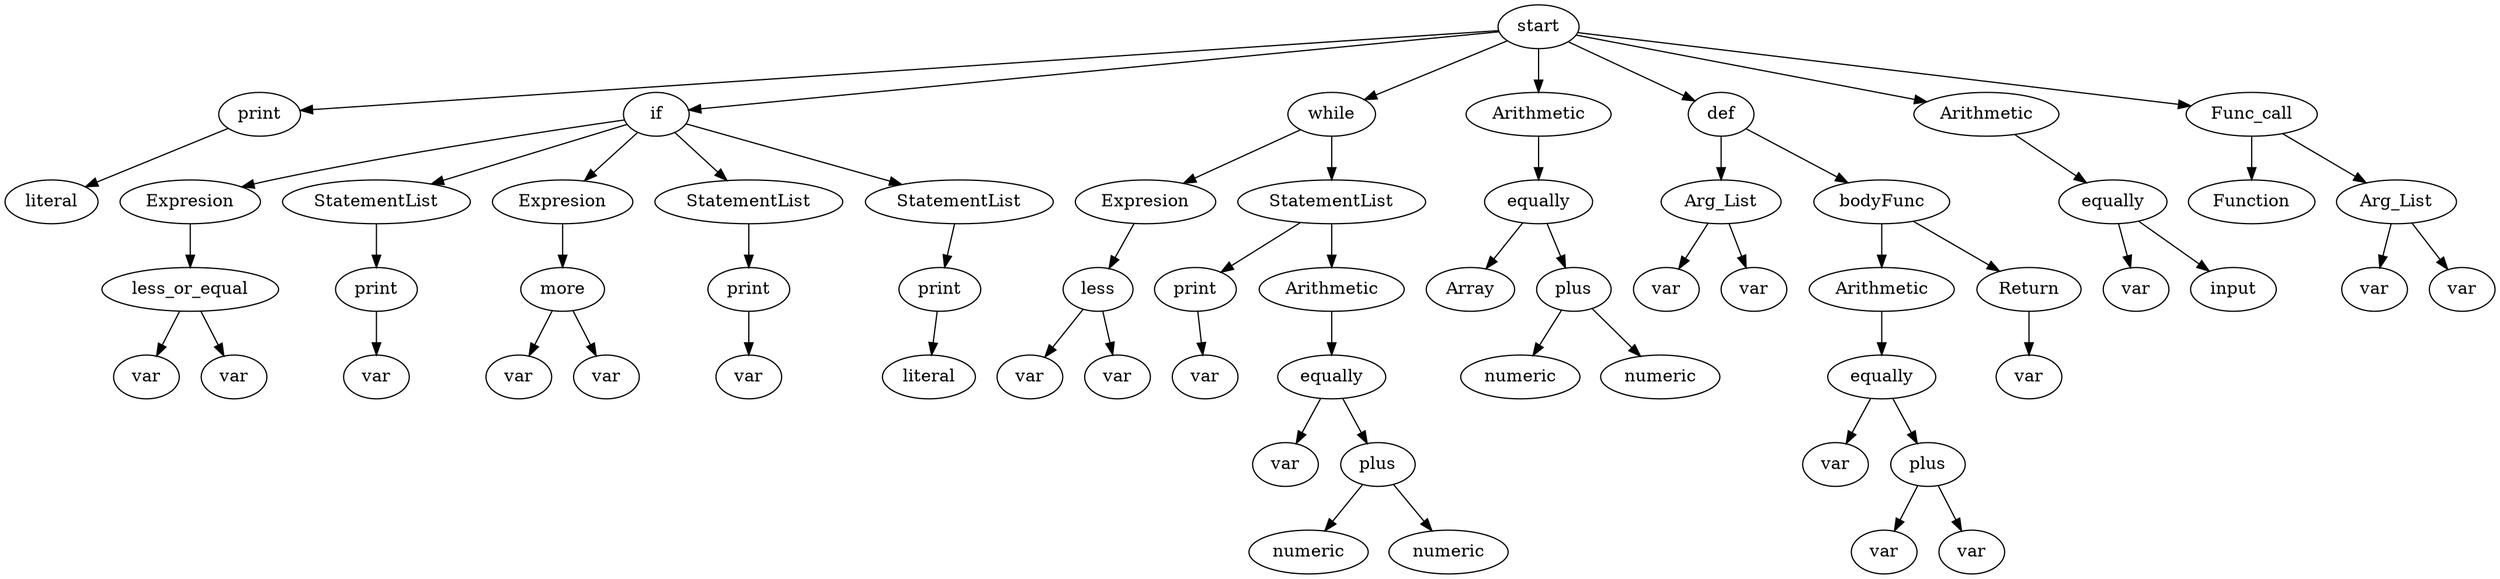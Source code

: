 digraph {
	"node1"[label=start]
	"node1" -> "node2"
	"node2"[label=print]
	"node2" -> "node3"
	"node3"[label=literal]
	"node1" -> "node4"
	"node4"[label=if]
	"node4" -> "node5"
	"node5"[label=Expresion]
	"node5" -> "node7"
	"node7"[label=less_or_equal]
	"node7" -> "node6"
	"node6"[label=var]
	"node7" -> "node8"
	"node8"[label=var]
	"node4" -> "node9"
	"node9"[label=StatementList]
	"node9" -> "node10"
	"node10"[label=print]
	"node10" -> "node11"
	"node11"[label=var]
	"node4" -> "node12"
	"node12"[label=Expresion]
	"node12" -> "node14"
	"node14"[label=more]
	"node14" -> "node13"
	"node13"[label=var]
	"node14" -> "node15"
	"node15"[label=var]
	"node4" -> "node16"
	"node16"[label=StatementList]
	"node16" -> "node17"
	"node17"[label=print]
	"node17" -> "node18"
	"node18"[label=var]
	"node4" -> "node19"
	"node19"[label=StatementList]
	"node19" -> "node20"
	"node20"[label=print]
	"node20" -> "node21"
	"node21"[label=literal]
	"node1" -> "node22"
	"node22"[label=while]
	"node22" -> "node23"
	"node23"[label=Expresion]
	"node23" -> "node25"
	"node25"[label=less]
	"node25" -> "node24"
	"node24"[label=var]
	"node25" -> "node26"
	"node26"[label=var]
	"node22" -> "node27"
	"node27"[label=StatementList]
	"node27" -> "node28"
	"node28"[label=print]
	"node28" -> "node29"
	"node29"[label=var]
	"node27" -> "node31"
	"node31"[label=Arithmetic]
	"node31" -> "node32"
	"node32"[label=equally]
	"node32" -> "node30"
	"node30"[label=var]
	"node32" -> "node34"
	"node34"[label=plus]
	"node34" -> "node33"
	"node33"[label=numeric]
	"node34" -> "node35"
	"node35"[label=numeric]
	"node1" -> "node36"
	"node36"[label=Arithmetic]
	"node36" -> "node38"
	"node38"[label=equally]
	"node38" -> "node37"
	"node37"[label=Array]
	"node38" -> "node40"
	"node40"[label=plus]
	"node40" -> "node39"
	"node39"[label=numeric]
	"node40" -> "node41"
	"node41"[label=numeric]
	"node1" -> "node42"
	"node42"[label=def]
	"node42" -> "node43"
	"node43"[label=Arg_List]
	"node43" -> "node44"
	"node44"[label=var]
	"node43" -> "node45"
	"node45"[label=var]
	"node42" -> "node46"
	"node46"[label=bodyFunc]
	"node46" -> "node48"
	"node48"[label=Arithmetic]
	"node48" -> "node49"
	"node49"[label=equally]
	"node49" -> "node47"
	"node47"[label=var]
	"node49" -> "node51"
	"node51"[label=plus]
	"node51" -> "node50"
	"node50"[label=var]
	"node51" -> "node52"
	"node52"[label=var]
	"node46" -> "node53"
	"node53"[label=Return]
	"node53" -> "node54"
	"node54"[label=var]
	"node1" -> "node56"
	"node56"[label=Arithmetic]
	"node56" -> "node57"
	"node57"[label=equally]
	"node57" -> "node55"
	"node55"[label=var]
	"node57" -> "node58"
	"node58"[label=input]
	"node1" -> "node60"
	"node60"[label=Func_call]
	"node60" -> "node59"
	"node59"[label=Function]
	"node60" -> "node61"
	"node61"[label=Arg_List]
	"node61" -> "node62"
	"node62"[label=var]
	"node61" -> "node63"
	"node63"[label=var]
}
